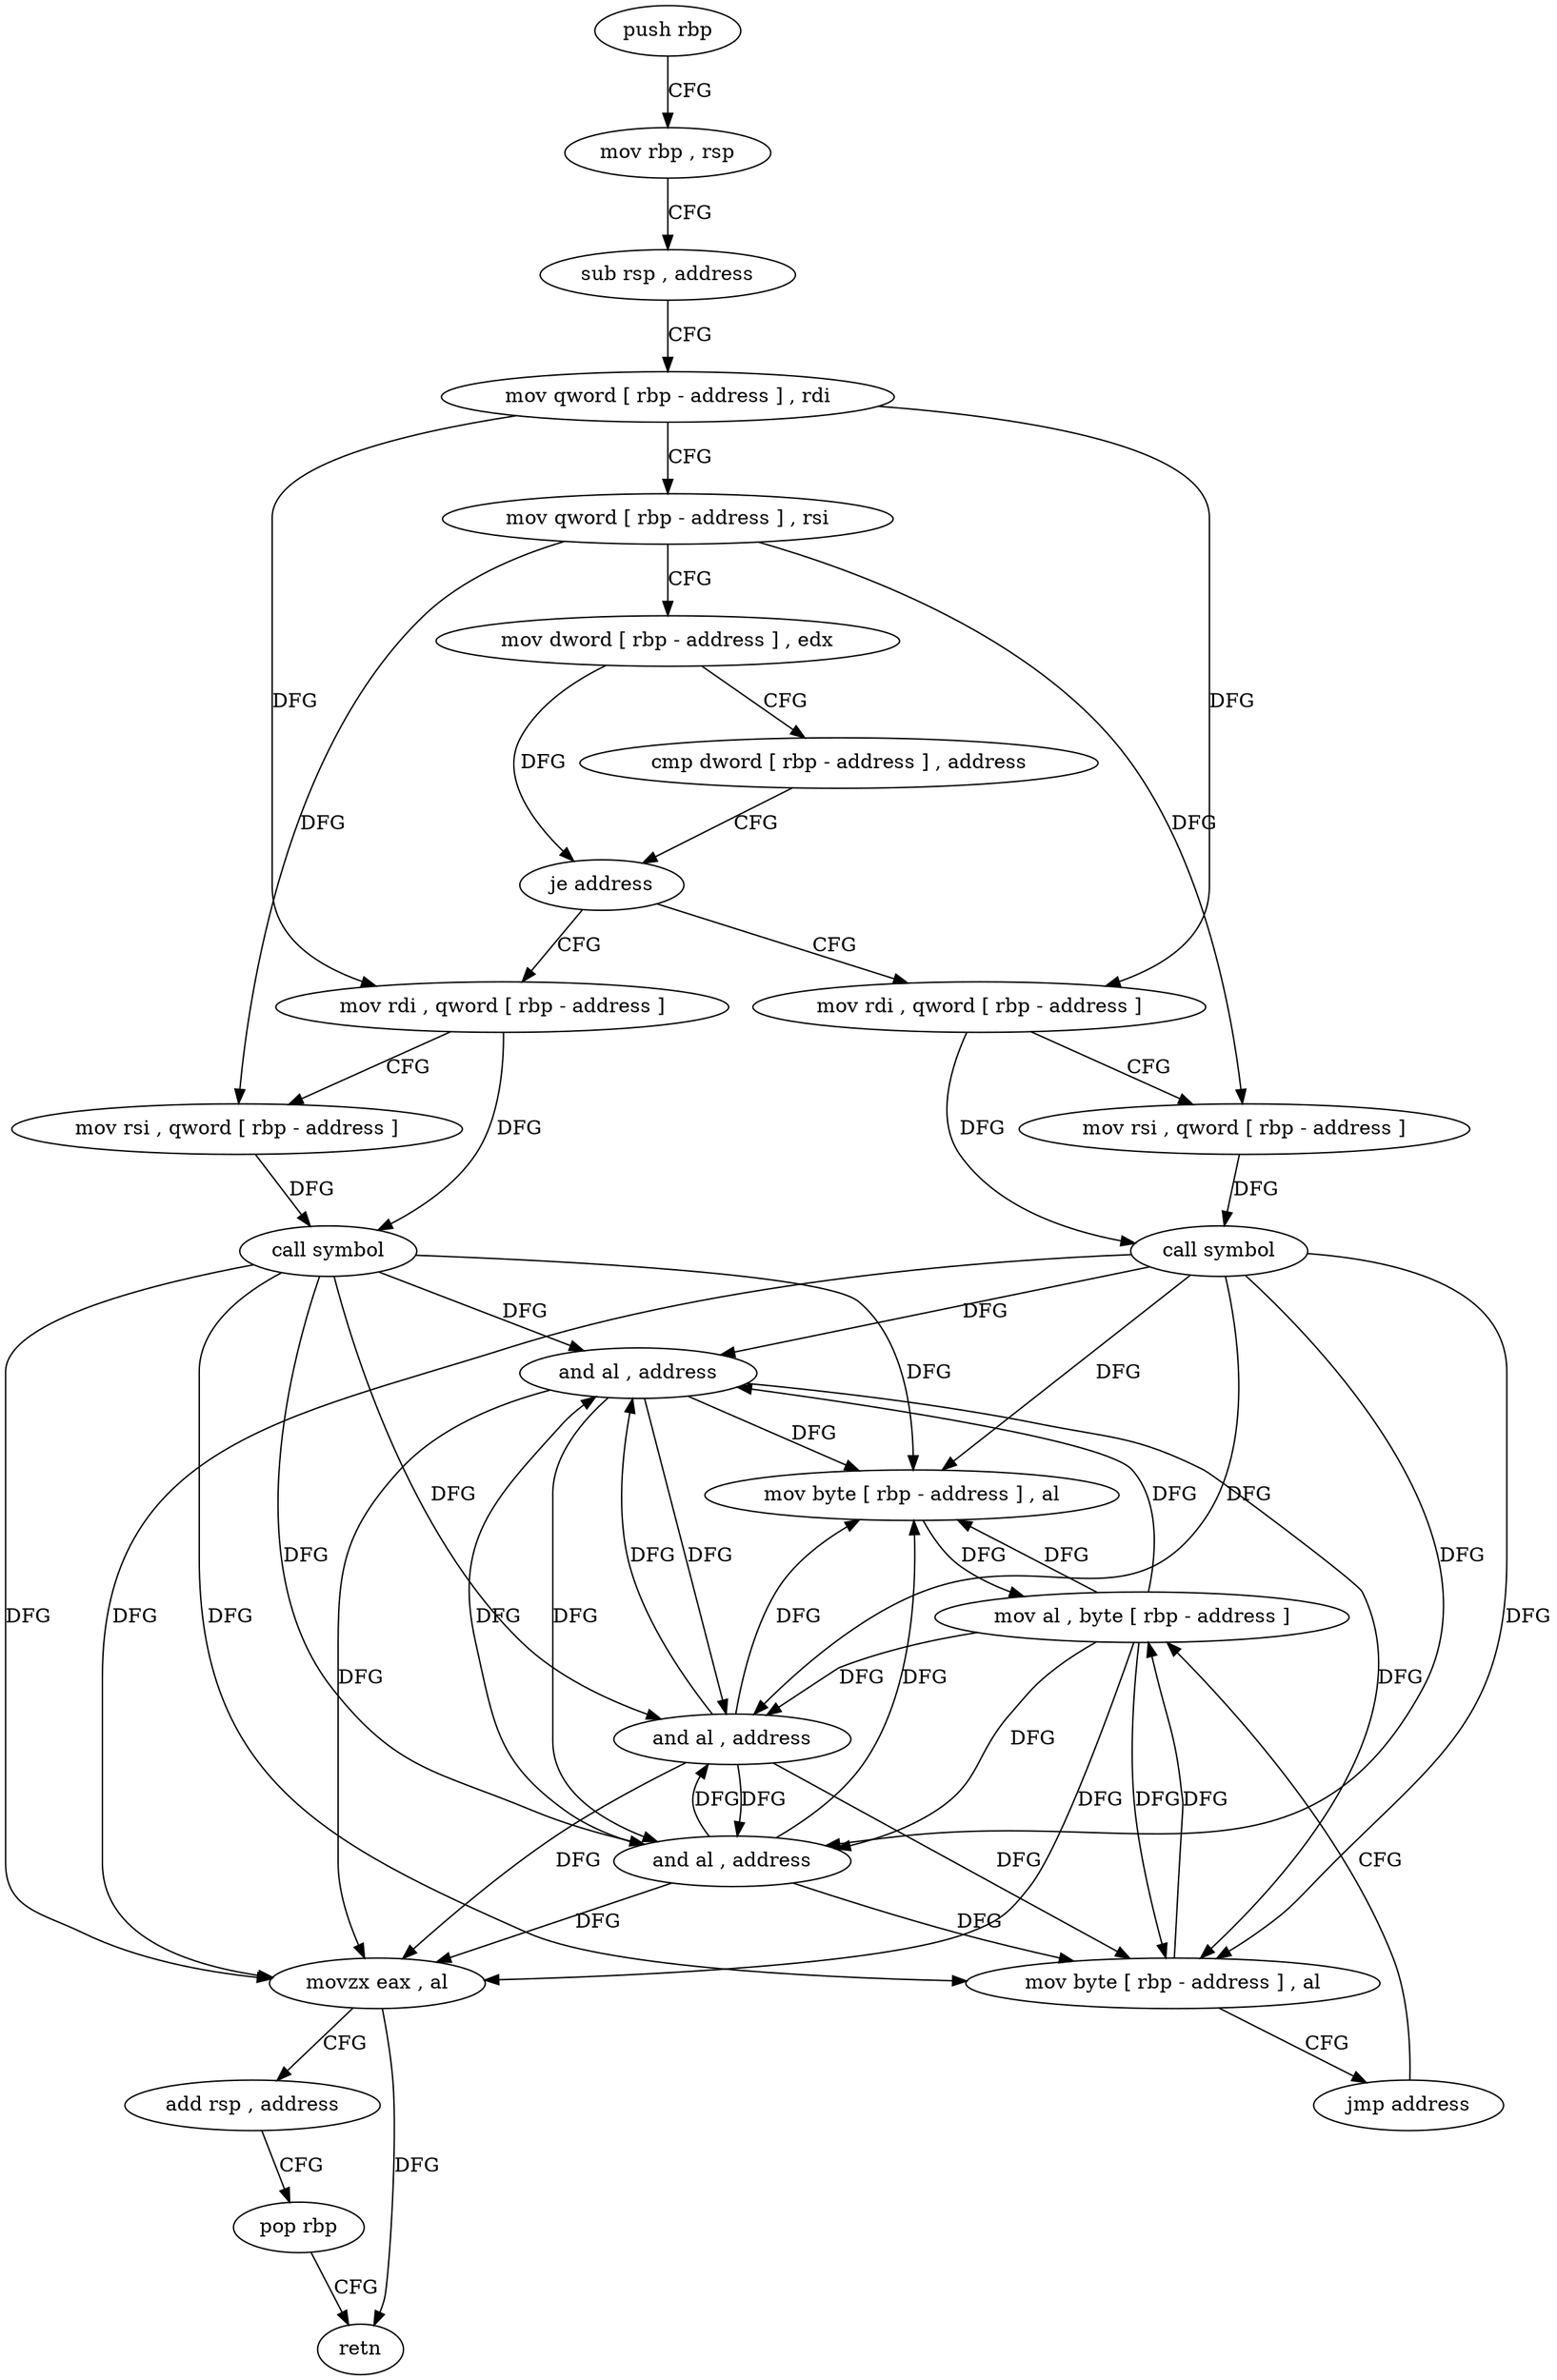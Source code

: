 digraph "func" {
"4299664" [label = "push rbp" ]
"4299665" [label = "mov rbp , rsp" ]
"4299668" [label = "sub rsp , address" ]
"4299672" [label = "mov qword [ rbp - address ] , rdi" ]
"4299676" [label = "mov qword [ rbp - address ] , rsi" ]
"4299680" [label = "mov dword [ rbp - address ] , edx" ]
"4299683" [label = "cmp dword [ rbp - address ] , address" ]
"4299687" [label = "je address" ]
"4299716" [label = "mov rdi , qword [ rbp - address ]" ]
"4299693" [label = "mov rdi , qword [ rbp - address ]" ]
"4299720" [label = "mov rsi , qword [ rbp - address ]" ]
"4299724" [label = "call symbol" ]
"4299729" [label = "and al , address" ]
"4299731" [label = "mov byte [ rbp - address ] , al" ]
"4299734" [label = "mov al , byte [ rbp - address ]" ]
"4299697" [label = "mov rsi , qword [ rbp - address ]" ]
"4299701" [label = "call symbol" ]
"4299706" [label = "and al , address" ]
"4299708" [label = "mov byte [ rbp - address ] , al" ]
"4299711" [label = "jmp address" ]
"4299737" [label = "and al , address" ]
"4299739" [label = "movzx eax , al" ]
"4299742" [label = "add rsp , address" ]
"4299746" [label = "pop rbp" ]
"4299747" [label = "retn" ]
"4299664" -> "4299665" [ label = "CFG" ]
"4299665" -> "4299668" [ label = "CFG" ]
"4299668" -> "4299672" [ label = "CFG" ]
"4299672" -> "4299676" [ label = "CFG" ]
"4299672" -> "4299716" [ label = "DFG" ]
"4299672" -> "4299693" [ label = "DFG" ]
"4299676" -> "4299680" [ label = "CFG" ]
"4299676" -> "4299720" [ label = "DFG" ]
"4299676" -> "4299697" [ label = "DFG" ]
"4299680" -> "4299683" [ label = "CFG" ]
"4299680" -> "4299687" [ label = "DFG" ]
"4299683" -> "4299687" [ label = "CFG" ]
"4299687" -> "4299716" [ label = "CFG" ]
"4299687" -> "4299693" [ label = "CFG" ]
"4299716" -> "4299720" [ label = "CFG" ]
"4299716" -> "4299724" [ label = "DFG" ]
"4299693" -> "4299697" [ label = "CFG" ]
"4299693" -> "4299701" [ label = "DFG" ]
"4299720" -> "4299724" [ label = "DFG" ]
"4299724" -> "4299729" [ label = "DFG" ]
"4299724" -> "4299731" [ label = "DFG" ]
"4299724" -> "4299706" [ label = "DFG" ]
"4299724" -> "4299708" [ label = "DFG" ]
"4299724" -> "4299737" [ label = "DFG" ]
"4299724" -> "4299739" [ label = "DFG" ]
"4299729" -> "4299731" [ label = "DFG" ]
"4299729" -> "4299706" [ label = "DFG" ]
"4299729" -> "4299708" [ label = "DFG" ]
"4299729" -> "4299737" [ label = "DFG" ]
"4299729" -> "4299739" [ label = "DFG" ]
"4299731" -> "4299734" [ label = "DFG" ]
"4299734" -> "4299737" [ label = "DFG" ]
"4299734" -> "4299729" [ label = "DFG" ]
"4299734" -> "4299731" [ label = "DFG" ]
"4299734" -> "4299706" [ label = "DFG" ]
"4299734" -> "4299708" [ label = "DFG" ]
"4299734" -> "4299739" [ label = "DFG" ]
"4299697" -> "4299701" [ label = "DFG" ]
"4299701" -> "4299706" [ label = "DFG" ]
"4299701" -> "4299729" [ label = "DFG" ]
"4299701" -> "4299731" [ label = "DFG" ]
"4299701" -> "4299708" [ label = "DFG" ]
"4299701" -> "4299737" [ label = "DFG" ]
"4299701" -> "4299739" [ label = "DFG" ]
"4299706" -> "4299708" [ label = "DFG" ]
"4299706" -> "4299729" [ label = "DFG" ]
"4299706" -> "4299731" [ label = "DFG" ]
"4299706" -> "4299737" [ label = "DFG" ]
"4299706" -> "4299739" [ label = "DFG" ]
"4299708" -> "4299711" [ label = "CFG" ]
"4299708" -> "4299734" [ label = "DFG" ]
"4299711" -> "4299734" [ label = "CFG" ]
"4299737" -> "4299739" [ label = "DFG" ]
"4299737" -> "4299729" [ label = "DFG" ]
"4299737" -> "4299731" [ label = "DFG" ]
"4299737" -> "4299706" [ label = "DFG" ]
"4299737" -> "4299708" [ label = "DFG" ]
"4299739" -> "4299742" [ label = "CFG" ]
"4299739" -> "4299747" [ label = "DFG" ]
"4299742" -> "4299746" [ label = "CFG" ]
"4299746" -> "4299747" [ label = "CFG" ]
}
